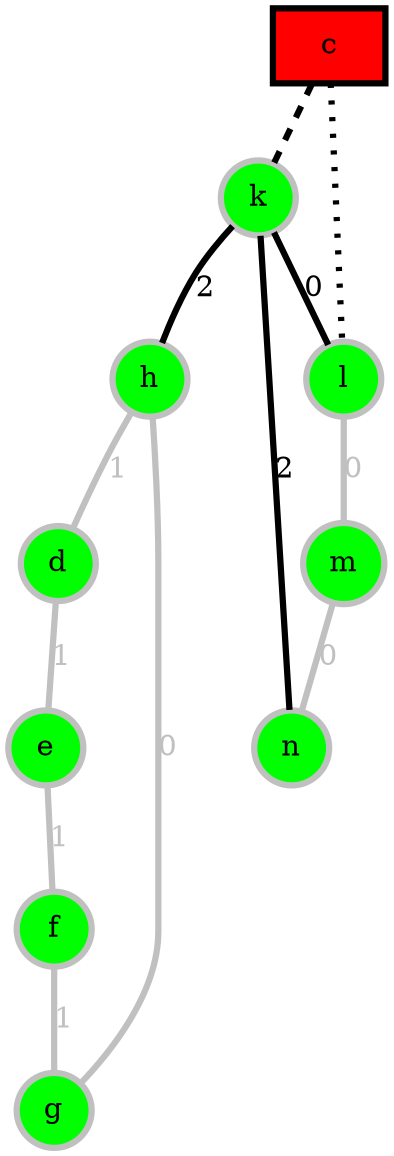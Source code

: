graph ai {
graph [size="10,8", dpi=100, ratio="compress", label=""];
node [shape=circle, color=grey, style=filled, penwidth=3];
edge [color=grey, penwidth=3, fontcolor=grey];
sep="+11";
esep="+10";
splines=true;
overlap=scalexy;
fixedsize=true;

c [shape=box, color=black, fillcolor=red];
c -- k [style=dashed, color=black];
c -- l [style=dotted, color=black];

k [fillcolor=green];
l:sw [fillcolor=green];
m:nw [fillcolor=green];
n [fillcolor=green];

d [fillcolor=green];
e:ne [fillcolor=green];
f:se [fillcolor=green];
g [fillcolor=green];
h [fillcolor=green];

m -- n [label="0"];
n -- k [label="2", fontcolor=black, color=black];
k -- l [label="0", fontcolor=black, color=black];
l -- m [label="0"];

d -- e [label="1"];
e -- f [label="1"];
f -- g [label="1"];
g -- h [label="0"];
h -- d [label="1"];

k -- h [label="2", fontcolor=black, color=black];
}
